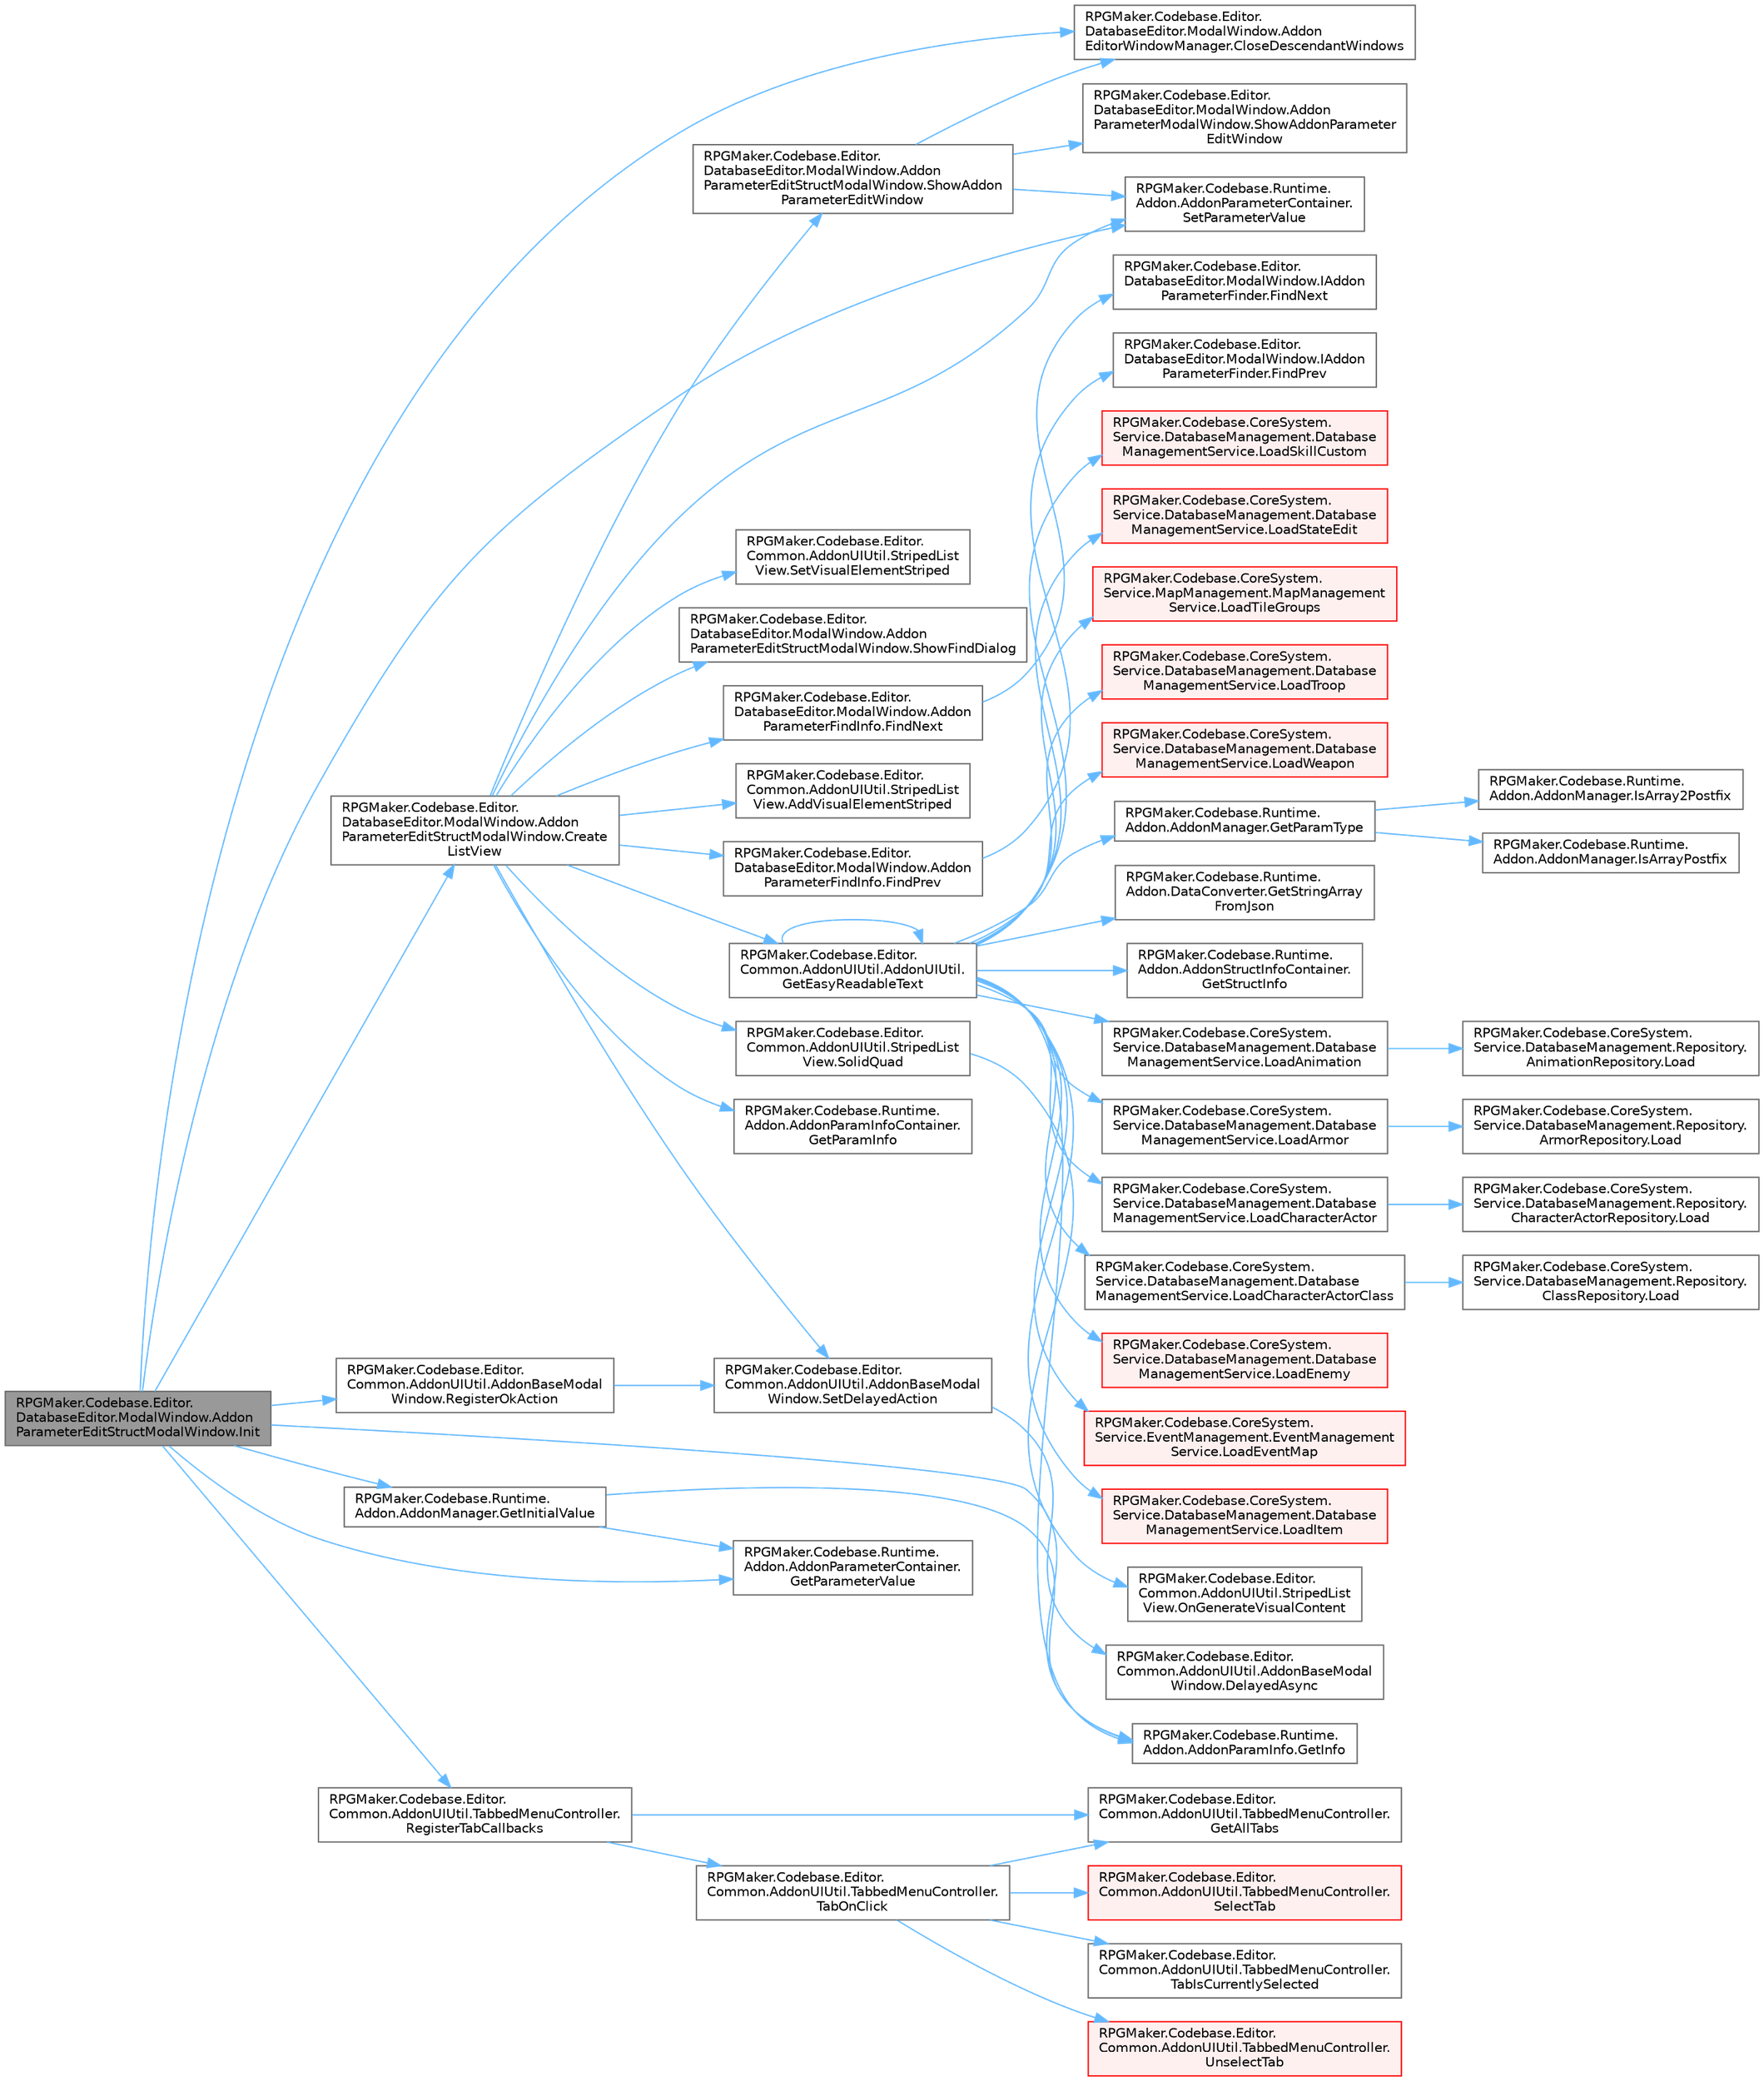 digraph "RPGMaker.Codebase.Editor.DatabaseEditor.ModalWindow.AddonParameterEditStructModalWindow.Init"
{
 // LATEX_PDF_SIZE
  bgcolor="transparent";
  edge [fontname=Helvetica,fontsize=10,labelfontname=Helvetica,labelfontsize=10];
  node [fontname=Helvetica,fontsize=10,shape=box,height=0.2,width=0.4];
  rankdir="LR";
  Node1 [id="Node000001",label="RPGMaker.Codebase.Editor.\lDatabaseEditor.ModalWindow.Addon\lParameterEditStructModalWindow.Init",height=0.2,width=0.4,color="gray40", fillcolor="grey60", style="filled", fontcolor="black",tooltip=" "];
  Node1 -> Node2 [id="edge1_Node000001_Node000002",color="steelblue1",style="solid",tooltip=" "];
  Node2 [id="Node000002",label="RPGMaker.Codebase.Editor.\lDatabaseEditor.ModalWindow.Addon\lEditorWindowManager.CloseDescendantWindows",height=0.2,width=0.4,color="grey40", fillcolor="white", style="filled",URL="$da/df8/class_r_p_g_maker_1_1_codebase_1_1_editor_1_1_database_editor_1_1_modal_window_1_1_addon_editor_window_manager.html#ab0dca4ac11ed0d0fe85bfbe4366a3952",tooltip=" "];
  Node1 -> Node3 [id="edge2_Node000001_Node000003",color="steelblue1",style="solid",tooltip=" "];
  Node3 [id="Node000003",label="RPGMaker.Codebase.Editor.\lDatabaseEditor.ModalWindow.Addon\lParameterEditStructModalWindow.Create\lListView",height=0.2,width=0.4,color="grey40", fillcolor="white", style="filled",URL="$d6/d85/class_r_p_g_maker_1_1_codebase_1_1_editor_1_1_database_editor_1_1_modal_window_1_1_addon_parameter_edit_struct_modal_window.html#a045b704d408168740544caa15841cdb8",tooltip=" "];
  Node3 -> Node4 [id="edge3_Node000003_Node000004",color="steelblue1",style="solid",tooltip=" "];
  Node4 [id="Node000004",label="RPGMaker.Codebase.Editor.\lCommon.AddonUIUtil.StripedList\lView.AddVisualElementStriped",height=0.2,width=0.4,color="grey40", fillcolor="white", style="filled",URL="$d3/de2/class_r_p_g_maker_1_1_codebase_1_1_editor_1_1_common_1_1_addon_u_i_util_1_1_striped_list_view.html#a4c1a67d096d0f0310e929eefc3b04b8e",tooltip=" "];
  Node3 -> Node5 [id="edge4_Node000003_Node000005",color="steelblue1",style="solid",tooltip=" "];
  Node5 [id="Node000005",label="RPGMaker.Codebase.Editor.\lDatabaseEditor.ModalWindow.Addon\lParameterFindInfo.FindNext",height=0.2,width=0.4,color="grey40", fillcolor="white", style="filled",URL="$d3/d69/class_r_p_g_maker_1_1_codebase_1_1_editor_1_1_database_editor_1_1_modal_window_1_1_addon_parameter_find_info.html#a003163e3b523a6555a86c0a568164843",tooltip=" "];
  Node5 -> Node6 [id="edge5_Node000005_Node000006",color="steelblue1",style="solid",tooltip=" "];
  Node6 [id="Node000006",label="RPGMaker.Codebase.Editor.\lDatabaseEditor.ModalWindow.IAddon\lParameterFinder.FindNext",height=0.2,width=0.4,color="grey40", fillcolor="white", style="filled",URL="$dd/d2d/interface_r_p_g_maker_1_1_codebase_1_1_editor_1_1_database_editor_1_1_modal_window_1_1_i_addon_parameter_finder.html#a8aaa2d370e7ee4f770059bed079d580c",tooltip=" "];
  Node3 -> Node7 [id="edge6_Node000003_Node000007",color="steelblue1",style="solid",tooltip=" "];
  Node7 [id="Node000007",label="RPGMaker.Codebase.Editor.\lDatabaseEditor.ModalWindow.Addon\lParameterFindInfo.FindPrev",height=0.2,width=0.4,color="grey40", fillcolor="white", style="filled",URL="$d3/d69/class_r_p_g_maker_1_1_codebase_1_1_editor_1_1_database_editor_1_1_modal_window_1_1_addon_parameter_find_info.html#a528874c7c8a8e142904b81558582b067",tooltip=" "];
  Node7 -> Node8 [id="edge7_Node000007_Node000008",color="steelblue1",style="solid",tooltip=" "];
  Node8 [id="Node000008",label="RPGMaker.Codebase.Editor.\lDatabaseEditor.ModalWindow.IAddon\lParameterFinder.FindPrev",height=0.2,width=0.4,color="grey40", fillcolor="white", style="filled",URL="$dd/d2d/interface_r_p_g_maker_1_1_codebase_1_1_editor_1_1_database_editor_1_1_modal_window_1_1_i_addon_parameter_finder.html#a0dda2758cf26352942d5b003e6471c36",tooltip=" "];
  Node3 -> Node9 [id="edge8_Node000003_Node000009",color="steelblue1",style="solid",tooltip=" "];
  Node9 [id="Node000009",label="RPGMaker.Codebase.Editor.\lCommon.AddonUIUtil.AddonUIUtil.\lGetEasyReadableText",height=0.2,width=0.4,color="grey40", fillcolor="white", style="filled",URL="$d4/d5f/class_r_p_g_maker_1_1_codebase_1_1_editor_1_1_common_1_1_addon_u_i_util_1_1_addon_u_i_util.html#a2e27a60230e482d3f5605b82634925cb",tooltip=" "];
  Node9 -> Node9 [id="edge9_Node000009_Node000009",color="steelblue1",style="solid",tooltip=" "];
  Node9 -> Node10 [id="edge10_Node000009_Node000010",color="steelblue1",style="solid",tooltip=" "];
  Node10 [id="Node000010",label="RPGMaker.Codebase.Runtime.\lAddon.AddonParamInfo.GetInfo",height=0.2,width=0.4,color="grey40", fillcolor="white", style="filled",URL="$d1/d84/class_r_p_g_maker_1_1_codebase_1_1_runtime_1_1_addon_1_1_addon_param_info.html#aee3ccf123913eebbc2cc670543fd8d1e",tooltip="😁 情報アドオン辞書から、キーに紐づく値を取得するだけ"];
  Node9 -> Node11 [id="edge11_Node000009_Node000011",color="steelblue1",style="solid",tooltip=" "];
  Node11 [id="Node000011",label="RPGMaker.Codebase.Runtime.\lAddon.AddonManager.GetParamType",height=0.2,width=0.4,color="grey40", fillcolor="white", style="filled",URL="$d4/df3/class_r_p_g_maker_1_1_codebase_1_1_runtime_1_1_addon_1_1_addon_manager.html#a83444c8516165b54bb9d0702b56f420a",tooltip="😁 引数型取得"];
  Node11 -> Node12 [id="edge12_Node000011_Node000012",color="steelblue1",style="solid",tooltip=" "];
  Node12 [id="Node000012",label="RPGMaker.Codebase.Runtime.\lAddon.AddonManager.IsArray2Postfix",height=0.2,width=0.4,color="grey40", fillcolor="white", style="filled",URL="$d4/df3/class_r_p_g_maker_1_1_codebase_1_1_runtime_1_1_addon_1_1_addon_manager.html#ad73698a2c5716da66020e122f79bf97e",tooltip="😁 配列からポストフィックスか？"];
  Node11 -> Node13 [id="edge13_Node000011_Node000013",color="steelblue1",style="solid",tooltip=" "];
  Node13 [id="Node000013",label="RPGMaker.Codebase.Runtime.\lAddon.AddonManager.IsArrayPostfix",height=0.2,width=0.4,color="grey40", fillcolor="white", style="filled",URL="$d4/df3/class_r_p_g_maker_1_1_codebase_1_1_runtime_1_1_addon_1_1_addon_manager.html#ab441a6f4046846af022d754db8c8887c",tooltip="😁 配列ポストフィックスか？"];
  Node9 -> Node14 [id="edge14_Node000009_Node000014",color="steelblue1",style="solid",tooltip=" "];
  Node14 [id="Node000014",label="RPGMaker.Codebase.Runtime.\lAddon.DataConverter.GetStringArray\lFromJson",height=0.2,width=0.4,color="grey40", fillcolor="white", style="filled",URL="$df/d54/class_r_p_g_maker_1_1_codebase_1_1_runtime_1_1_addon_1_1_data_converter.html#ac6623fc347d6ebd0f81429b46eda451b",tooltip="😁 JSONから文字列配列取得"];
  Node9 -> Node15 [id="edge15_Node000009_Node000015",color="steelblue1",style="solid",tooltip=" "];
  Node15 [id="Node000015",label="RPGMaker.Codebase.Runtime.\lAddon.AddonStructInfoContainer.\lGetStructInfo",height=0.2,width=0.4,color="grey40", fillcolor="white", style="filled",URL="$de/ddc/class_r_p_g_maker_1_1_codebase_1_1_runtime_1_1_addon_1_1_addon_struct_info_container.html#a8cdb81ee5837019b6ee6dea95cac58c8",tooltip="😁 リストの要素は name を持っていて、その name で当てに行って要素を取る。 要素は、自身の名前、アドオンの情報についての辞書、任意についての辞書の３つを持つもの"];
  Node9 -> Node16 [id="edge16_Node000009_Node000016",color="steelblue1",style="solid",tooltip=" "];
  Node16 [id="Node000016",label="RPGMaker.Codebase.CoreSystem.\lService.DatabaseManagement.Database\lManagementService.LoadAnimation",height=0.2,width=0.4,color="grey40", fillcolor="white", style="filled",URL="$db/db0/class_r_p_g_maker_1_1_codebase_1_1_core_system_1_1_service_1_1_database_management_1_1_database_management_service.html#a24090092bb5f0e3f1a7f6d136a10cd22",tooltip="😁 アニメーション読込"];
  Node16 -> Node17 [id="edge17_Node000016_Node000017",color="steelblue1",style="solid",tooltip=" "];
  Node17 [id="Node000017",label="RPGMaker.Codebase.CoreSystem.\lService.DatabaseManagement.Repository.\lAnimationRepository.Load",height=0.2,width=0.4,color="grey40", fillcolor="white", style="filled",URL="$d5/deb/class_r_p_g_maker_1_1_codebase_1_1_core_system_1_1_service_1_1_database_management_1_1_repository_1_1_animation_repository.html#a57c3d4731e6bfd18e15070a940e881f4",tooltip="😁 読込"];
  Node9 -> Node18 [id="edge18_Node000009_Node000018",color="steelblue1",style="solid",tooltip=" "];
  Node18 [id="Node000018",label="RPGMaker.Codebase.CoreSystem.\lService.DatabaseManagement.Database\lManagementService.LoadArmor",height=0.2,width=0.4,color="grey40", fillcolor="white", style="filled",URL="$db/db0/class_r_p_g_maker_1_1_codebase_1_1_core_system_1_1_service_1_1_database_management_1_1_database_management_service.html#aa2e210bbbaf85d6ed1f74aa1170b786a",tooltip="😁 防具読込"];
  Node18 -> Node19 [id="edge19_Node000018_Node000019",color="steelblue1",style="solid",tooltip=" "];
  Node19 [id="Node000019",label="RPGMaker.Codebase.CoreSystem.\lService.DatabaseManagement.Repository.\lArmorRepository.Load",height=0.2,width=0.4,color="grey40", fillcolor="white", style="filled",URL="$d5/d5e/class_r_p_g_maker_1_1_codebase_1_1_core_system_1_1_service_1_1_database_management_1_1_repository_1_1_armor_repository.html#abae8269b1a2721fce734183fcc5f5205",tooltip="😁 読込"];
  Node9 -> Node20 [id="edge20_Node000009_Node000020",color="steelblue1",style="solid",tooltip=" "];
  Node20 [id="Node000020",label="RPGMaker.Codebase.CoreSystem.\lService.DatabaseManagement.Database\lManagementService.LoadCharacterActor",height=0.2,width=0.4,color="grey40", fillcolor="white", style="filled",URL="$db/db0/class_r_p_g_maker_1_1_codebase_1_1_core_system_1_1_service_1_1_database_management_1_1_database_management_service.html#afa56ff9a916ba5265719f6be7f2330e2",tooltip="😁 キャラクター・アクター読込"];
  Node20 -> Node21 [id="edge21_Node000020_Node000021",color="steelblue1",style="solid",tooltip=" "];
  Node21 [id="Node000021",label="RPGMaker.Codebase.CoreSystem.\lService.DatabaseManagement.Repository.\lCharacterActorRepository.Load",height=0.2,width=0.4,color="grey40", fillcolor="white", style="filled",URL="$dc/d27/class_r_p_g_maker_1_1_codebase_1_1_core_system_1_1_service_1_1_database_management_1_1_repositor67544213d6af3013901ca89c3e4d5d21.html#a922f2ea3a0cd4543a7df7c51ed065242",tooltip="😁 読込"];
  Node9 -> Node22 [id="edge22_Node000009_Node000022",color="steelblue1",style="solid",tooltip=" "];
  Node22 [id="Node000022",label="RPGMaker.Codebase.CoreSystem.\lService.DatabaseManagement.Database\lManagementService.LoadCharacterActorClass",height=0.2,width=0.4,color="grey40", fillcolor="white", style="filled",URL="$db/db0/class_r_p_g_maker_1_1_codebase_1_1_core_system_1_1_service_1_1_database_management_1_1_database_management_service.html#a83d7b02d93737cf99a9e1b670f8fe4ea",tooltip="😁 キャラクター・アクター・クラス読込"];
  Node22 -> Node23 [id="edge23_Node000022_Node000023",color="steelblue1",style="solid",tooltip=" "];
  Node23 [id="Node000023",label="RPGMaker.Codebase.CoreSystem.\lService.DatabaseManagement.Repository.\lClassRepository.Load",height=0.2,width=0.4,color="grey40", fillcolor="white", style="filled",URL="$d5/df3/class_r_p_g_maker_1_1_codebase_1_1_core_system_1_1_service_1_1_database_management_1_1_repository_1_1_class_repository.html#a68866c3982e5015e3aa1d0ff8b0e5767",tooltip="😁 読込"];
  Node9 -> Node24 [id="edge24_Node000009_Node000024",color="steelblue1",style="solid",tooltip=" "];
  Node24 [id="Node000024",label="RPGMaker.Codebase.CoreSystem.\lService.DatabaseManagement.Database\lManagementService.LoadEnemy",height=0.2,width=0.4,color="red", fillcolor="#FFF0F0", style="filled",URL="$db/db0/class_r_p_g_maker_1_1_codebase_1_1_core_system_1_1_service_1_1_database_management_1_1_database_management_service.html#a56946e6c58a5ec0f4641533476d5982c",tooltip="😁 敵読込"];
  Node9 -> Node26 [id="edge25_Node000009_Node000026",color="steelblue1",style="solid",tooltip=" "];
  Node26 [id="Node000026",label="RPGMaker.Codebase.CoreSystem.\lService.EventManagement.EventManagement\lService.LoadEventMap",height=0.2,width=0.4,color="red", fillcolor="#FFF0F0", style="filled",URL="$d5/d7b/class_r_p_g_maker_1_1_codebase_1_1_core_system_1_1_service_1_1_event_management_1_1_event_management_service.html#aa63d78cbfcaaf1b54776075b618d80b1",tooltip="😁 イベント・マップ読込"];
  Node9 -> Node30 [id="edge26_Node000009_Node000030",color="steelblue1",style="solid",tooltip=" "];
  Node30 [id="Node000030",label="RPGMaker.Codebase.CoreSystem.\lService.DatabaseManagement.Database\lManagementService.LoadItem",height=0.2,width=0.4,color="red", fillcolor="#FFF0F0", style="filled",URL="$db/db0/class_r_p_g_maker_1_1_codebase_1_1_core_system_1_1_service_1_1_database_management_1_1_database_management_service.html#a0447e9903c05f13e630c3523647e80a4",tooltip="😁 アイテム読込"];
  Node9 -> Node32 [id="edge27_Node000009_Node000032",color="steelblue1",style="solid",tooltip=" "];
  Node32 [id="Node000032",label="RPGMaker.Codebase.CoreSystem.\lService.DatabaseManagement.Database\lManagementService.LoadSkillCustom",height=0.2,width=0.4,color="red", fillcolor="#FFF0F0", style="filled",URL="$db/db0/class_r_p_g_maker_1_1_codebase_1_1_core_system_1_1_service_1_1_database_management_1_1_database_management_service.html#a10afc5f75507a17db5197e23a2cdd4cc",tooltip="😁 スキル・カスタム読込"];
  Node9 -> Node34 [id="edge28_Node000009_Node000034",color="steelblue1",style="solid",tooltip=" "];
  Node34 [id="Node000034",label="RPGMaker.Codebase.CoreSystem.\lService.DatabaseManagement.Database\lManagementService.LoadStateEdit",height=0.2,width=0.4,color="red", fillcolor="#FFF0F0", style="filled",URL="$db/db0/class_r_p_g_maker_1_1_codebase_1_1_core_system_1_1_service_1_1_database_management_1_1_database_management_service.html#a2fa87c0d4f1431414d67e4943a14ae56",tooltip="😁 状態編集読込"];
  Node9 -> Node36 [id="edge29_Node000009_Node000036",color="steelblue1",style="solid",tooltip=" "];
  Node36 [id="Node000036",label="RPGMaker.Codebase.CoreSystem.\lService.MapManagement.MapManagement\lService.LoadTileGroups",height=0.2,width=0.4,color="red", fillcolor="#FFF0F0", style="filled",URL="$da/d11/class_r_p_g_maker_1_1_codebase_1_1_core_system_1_1_service_1_1_map_management_1_1_map_management_service.html#a4ce791714d2c7a494febf9f7f4b4bac2",tooltip="😁 [タイルグループ操作]"];
  Node9 -> Node52 [id="edge30_Node000009_Node000052",color="steelblue1",style="solid",tooltip=" "];
  Node52 [id="Node000052",label="RPGMaker.Codebase.CoreSystem.\lService.DatabaseManagement.Database\lManagementService.LoadTroop",height=0.2,width=0.4,color="red", fillcolor="#FFF0F0", style="filled",URL="$db/db0/class_r_p_g_maker_1_1_codebase_1_1_core_system_1_1_service_1_1_database_management_1_1_database_management_service.html#a3f54f10563c3611839ddd3dfa5b65c13",tooltip="😁 部隊読込"];
  Node9 -> Node54 [id="edge31_Node000009_Node000054",color="steelblue1",style="solid",tooltip=" "];
  Node54 [id="Node000054",label="RPGMaker.Codebase.CoreSystem.\lService.DatabaseManagement.Database\lManagementService.LoadWeapon",height=0.2,width=0.4,color="red", fillcolor="#FFF0F0", style="filled",URL="$db/db0/class_r_p_g_maker_1_1_codebase_1_1_core_system_1_1_service_1_1_database_management_1_1_database_management_service.html#a14b53a047484b6c81f8e570ff47134af",tooltip="😁 武器読込"];
  Node3 -> Node56 [id="edge32_Node000003_Node000056",color="steelblue1",style="solid",tooltip=" "];
  Node56 [id="Node000056",label="RPGMaker.Codebase.Runtime.\lAddon.AddonParamInfoContainer.\lGetParamInfo",height=0.2,width=0.4,color="grey40", fillcolor="white", style="filled",URL="$d3/d9c/class_r_p_g_maker_1_1_codebase_1_1_runtime_1_1_addon_1_1_addon_param_info_container.html#a1bef096e702d9d8fe105896570060595",tooltip="😁 リストの要素は name を持っていて、その name で当てに行って要素を取る。 要素は、自身の名前、アドオンの情報についての辞書、任意についての辞書の３つを持つもの"];
  Node3 -> Node57 [id="edge33_Node000003_Node000057",color="steelblue1",style="solid",tooltip=" "];
  Node57 [id="Node000057",label="RPGMaker.Codebase.Editor.\lCommon.AddonUIUtil.AddonBaseModal\lWindow.SetDelayedAction",height=0.2,width=0.4,color="grey40", fillcolor="white", style="filled",URL="$d1/d4a/class_r_p_g_maker_1_1_codebase_1_1_editor_1_1_common_1_1_addon_u_i_util_1_1_addon_base_modal_window.html#a2b4613e44455954e6e72bd5554cca94a",tooltip=" "];
  Node57 -> Node58 [id="edge34_Node000057_Node000058",color="steelblue1",style="solid",tooltip=" "];
  Node58 [id="Node000058",label="RPGMaker.Codebase.Editor.\lCommon.AddonUIUtil.AddonBaseModal\lWindow.DelayedAsync",height=0.2,width=0.4,color="grey40", fillcolor="white", style="filled",URL="$d1/d4a/class_r_p_g_maker_1_1_codebase_1_1_editor_1_1_common_1_1_addon_u_i_util_1_1_addon_base_modal_window.html#a62d240a2675a5fa60f7b64eae5be856a",tooltip=" "];
  Node3 -> Node59 [id="edge35_Node000003_Node000059",color="steelblue1",style="solid",tooltip=" "];
  Node59 [id="Node000059",label="RPGMaker.Codebase.Runtime.\lAddon.AddonParameterContainer.\lSetParameterValue",height=0.2,width=0.4,color="grey40", fillcolor="white", style="filled",URL="$de/d6e/class_r_p_g_maker_1_1_codebase_1_1_runtime_1_1_addon_1_1_addon_parameter_container.html#a950e7a7668102f1090474aed81e977f1",tooltip="😁 キー、値設定"];
  Node3 -> Node60 [id="edge36_Node000003_Node000060",color="steelblue1",style="solid",tooltip=" "];
  Node60 [id="Node000060",label="RPGMaker.Codebase.Editor.\lCommon.AddonUIUtil.StripedList\lView.SetVisualElementStriped",height=0.2,width=0.4,color="grey40", fillcolor="white", style="filled",URL="$d3/de2/class_r_p_g_maker_1_1_codebase_1_1_editor_1_1_common_1_1_addon_u_i_util_1_1_striped_list_view.html#a69fd0ee0b811c0af3f149345d09fb580",tooltip=" "];
  Node3 -> Node61 [id="edge37_Node000003_Node000061",color="steelblue1",style="solid",tooltip=" "];
  Node61 [id="Node000061",label="RPGMaker.Codebase.Editor.\lDatabaseEditor.ModalWindow.Addon\lParameterEditStructModalWindow.ShowAddon\lParameterEditWindow",height=0.2,width=0.4,color="grey40", fillcolor="white", style="filled",URL="$d6/d85/class_r_p_g_maker_1_1_codebase_1_1_editor_1_1_database_editor_1_1_modal_window_1_1_addon_parameter_edit_struct_modal_window.html#a2b2b6a040780fb613599c80f5a45b632",tooltip=" "];
  Node61 -> Node2 [id="edge38_Node000061_Node000002",color="steelblue1",style="solid",tooltip=" "];
  Node61 -> Node59 [id="edge39_Node000061_Node000059",color="steelblue1",style="solid",tooltip=" "];
  Node61 -> Node62 [id="edge40_Node000061_Node000062",color="steelblue1",style="solid",tooltip=" "];
  Node62 [id="Node000062",label="RPGMaker.Codebase.Editor.\lDatabaseEditor.ModalWindow.Addon\lParameterModalWindow.ShowAddonParameter\lEditWindow",height=0.2,width=0.4,color="grey40", fillcolor="white", style="filled",URL="$de/d91/class_r_p_g_maker_1_1_codebase_1_1_editor_1_1_database_editor_1_1_modal_window_1_1_addon_parameter_modal_window.html#a9d74b105e622b8f656431ee484c33529",tooltip=" "];
  Node3 -> Node63 [id="edge41_Node000003_Node000063",color="steelblue1",style="solid",tooltip=" "];
  Node63 [id="Node000063",label="RPGMaker.Codebase.Editor.\lDatabaseEditor.ModalWindow.Addon\lParameterEditStructModalWindow.ShowFindDialog",height=0.2,width=0.4,color="grey40", fillcolor="white", style="filled",URL="$d6/d85/class_r_p_g_maker_1_1_codebase_1_1_editor_1_1_database_editor_1_1_modal_window_1_1_addon_parameter_edit_struct_modal_window.html#a2972c51d084d06ff9927a2bbd18034b3",tooltip=" "];
  Node3 -> Node64 [id="edge42_Node000003_Node000064",color="steelblue1",style="solid",tooltip=" "];
  Node64 [id="Node000064",label="RPGMaker.Codebase.Editor.\lCommon.AddonUIUtil.StripedList\lView.SolidQuad",height=0.2,width=0.4,color="grey40", fillcolor="white", style="filled",URL="$d3/de2/class_r_p_g_maker_1_1_codebase_1_1_editor_1_1_common_1_1_addon_u_i_util_1_1_striped_list_view.html#ad0c04aa2fbc4e4fdea9652350283016a",tooltip=" "];
  Node64 -> Node65 [id="edge43_Node000064_Node000065",color="steelblue1",style="solid",tooltip=" "];
  Node65 [id="Node000065",label="RPGMaker.Codebase.Editor.\lCommon.AddonUIUtil.StripedList\lView.OnGenerateVisualContent",height=0.2,width=0.4,color="grey40", fillcolor="white", style="filled",URL="$d3/de2/class_r_p_g_maker_1_1_codebase_1_1_editor_1_1_common_1_1_addon_u_i_util_1_1_striped_list_view.html#a0562f2cf9df7bb36d86b975cac1046f9",tooltip=" "];
  Node1 -> Node10 [id="edge44_Node000001_Node000010",color="steelblue1",style="solid",tooltip=" "];
  Node1 -> Node66 [id="edge45_Node000001_Node000066",color="steelblue1",style="solid",tooltip=" "];
  Node66 [id="Node000066",label="RPGMaker.Codebase.Runtime.\lAddon.AddonManager.GetInitialValue",height=0.2,width=0.4,color="grey40", fillcolor="white", style="filled",URL="$d4/df3/class_r_p_g_maker_1_1_codebase_1_1_runtime_1_1_addon_1_1_addon_manager.html#af9d5a490e9dea4d2a0538a0a4ea61ec6",tooltip="😁 初期値取得"];
  Node66 -> Node10 [id="edge46_Node000066_Node000010",color="steelblue1",style="solid",tooltip=" "];
  Node66 -> Node67 [id="edge47_Node000066_Node000067",color="steelblue1",style="solid",tooltip=" "];
  Node67 [id="Node000067",label="RPGMaker.Codebase.Runtime.\lAddon.AddonParameterContainer.\lGetParameterValue",height=0.2,width=0.4,color="grey40", fillcolor="white", style="filled",URL="$de/d6e/class_r_p_g_maker_1_1_codebase_1_1_runtime_1_1_addon_1_1_addon_parameter_container.html#a06bf21102dcd45c23a84346743e3be79",tooltip="😁 値取得"];
  Node1 -> Node67 [id="edge48_Node000001_Node000067",color="steelblue1",style="solid",tooltip=" "];
  Node1 -> Node68 [id="edge49_Node000001_Node000068",color="steelblue1",style="solid",tooltip=" "];
  Node68 [id="Node000068",label="RPGMaker.Codebase.Editor.\lCommon.AddonUIUtil.AddonBaseModal\lWindow.RegisterOkAction",height=0.2,width=0.4,color="grey40", fillcolor="white", style="filled",URL="$d1/d4a/class_r_p_g_maker_1_1_codebase_1_1_editor_1_1_common_1_1_addon_u_i_util_1_1_addon_base_modal_window.html#a4f58965c3d24cb2293708c115991c3f3",tooltip=" "];
  Node68 -> Node57 [id="edge50_Node000068_Node000057",color="steelblue1",style="solid",tooltip=" "];
  Node1 -> Node69 [id="edge51_Node000001_Node000069",color="steelblue1",style="solid",tooltip=" "];
  Node69 [id="Node000069",label="RPGMaker.Codebase.Editor.\lCommon.AddonUIUtil.TabbedMenuController.\lRegisterTabCallbacks",height=0.2,width=0.4,color="grey40", fillcolor="white", style="filled",URL="$d6/d0c/class_r_p_g_maker_1_1_codebase_1_1_editor_1_1_common_1_1_addon_u_i_util_1_1_tabbed_menu_controller.html#aa9d467c1cc57f6fa83d4366cd38a45c0",tooltip=" "];
  Node69 -> Node70 [id="edge52_Node000069_Node000070",color="steelblue1",style="solid",tooltip=" "];
  Node70 [id="Node000070",label="RPGMaker.Codebase.Editor.\lCommon.AddonUIUtil.TabbedMenuController.\lGetAllTabs",height=0.2,width=0.4,color="grey40", fillcolor="white", style="filled",URL="$d6/d0c/class_r_p_g_maker_1_1_codebase_1_1_editor_1_1_common_1_1_addon_u_i_util_1_1_tabbed_menu_controller.html#ac652532b3d8112d0a63ce9e90a9c3aca",tooltip=" "];
  Node69 -> Node71 [id="edge53_Node000069_Node000071",color="steelblue1",style="solid",tooltip=" "];
  Node71 [id="Node000071",label="RPGMaker.Codebase.Editor.\lCommon.AddonUIUtil.TabbedMenuController.\lTabOnClick",height=0.2,width=0.4,color="grey40", fillcolor="white", style="filled",URL="$d6/d0c/class_r_p_g_maker_1_1_codebase_1_1_editor_1_1_common_1_1_addon_u_i_util_1_1_tabbed_menu_controller.html#a208281659089b32dca904a2740565b99",tooltip="Method for the tab on-click event:"];
  Node71 -> Node70 [id="edge54_Node000071_Node000070",color="steelblue1",style="solid",tooltip=" "];
  Node71 -> Node72 [id="edge55_Node000071_Node000072",color="steelblue1",style="solid",tooltip=" "];
  Node72 [id="Node000072",label="RPGMaker.Codebase.Editor.\lCommon.AddonUIUtil.TabbedMenuController.\lSelectTab",height=0.2,width=0.4,color="red", fillcolor="#FFF0F0", style="filled",URL="$d6/d0c/class_r_p_g_maker_1_1_codebase_1_1_editor_1_1_common_1_1_addon_u_i_util_1_1_tabbed_menu_controller.html#ae623498b072a3dc391c356c6f3f3d6a8",tooltip="Method for the selected tab:"];
  Node71 -> Node75 [id="edge56_Node000071_Node000075",color="steelblue1",style="solid",tooltip=" "];
  Node75 [id="Node000075",label="RPGMaker.Codebase.Editor.\lCommon.AddonUIUtil.TabbedMenuController.\lTabIsCurrentlySelected",height=0.2,width=0.4,color="grey40", fillcolor="white", style="filled",URL="$d6/d0c/class_r_p_g_maker_1_1_codebase_1_1_editor_1_1_common_1_1_addon_u_i_util_1_1_tabbed_menu_controller.html#ae64855157dbe127c9ef5f73ffa2abc0e",tooltip="Method that returns a Boolean indicating whether a tab is currently selected"];
  Node71 -> Node76 [id="edge57_Node000071_Node000076",color="steelblue1",style="solid",tooltip=" "];
  Node76 [id="Node000076",label="RPGMaker.Codebase.Editor.\lCommon.AddonUIUtil.TabbedMenuController.\lUnselectTab",height=0.2,width=0.4,color="red", fillcolor="#FFF0F0", style="filled",URL="$d6/d0c/class_r_p_g_maker_1_1_codebase_1_1_editor_1_1_common_1_1_addon_u_i_util_1_1_tabbed_menu_controller.html#abcaae5b7c29604a923a33cdf83508382",tooltip="Method for the unselected tab:"];
  Node1 -> Node59 [id="edge58_Node000001_Node000059",color="steelblue1",style="solid",tooltip=" "];
}
